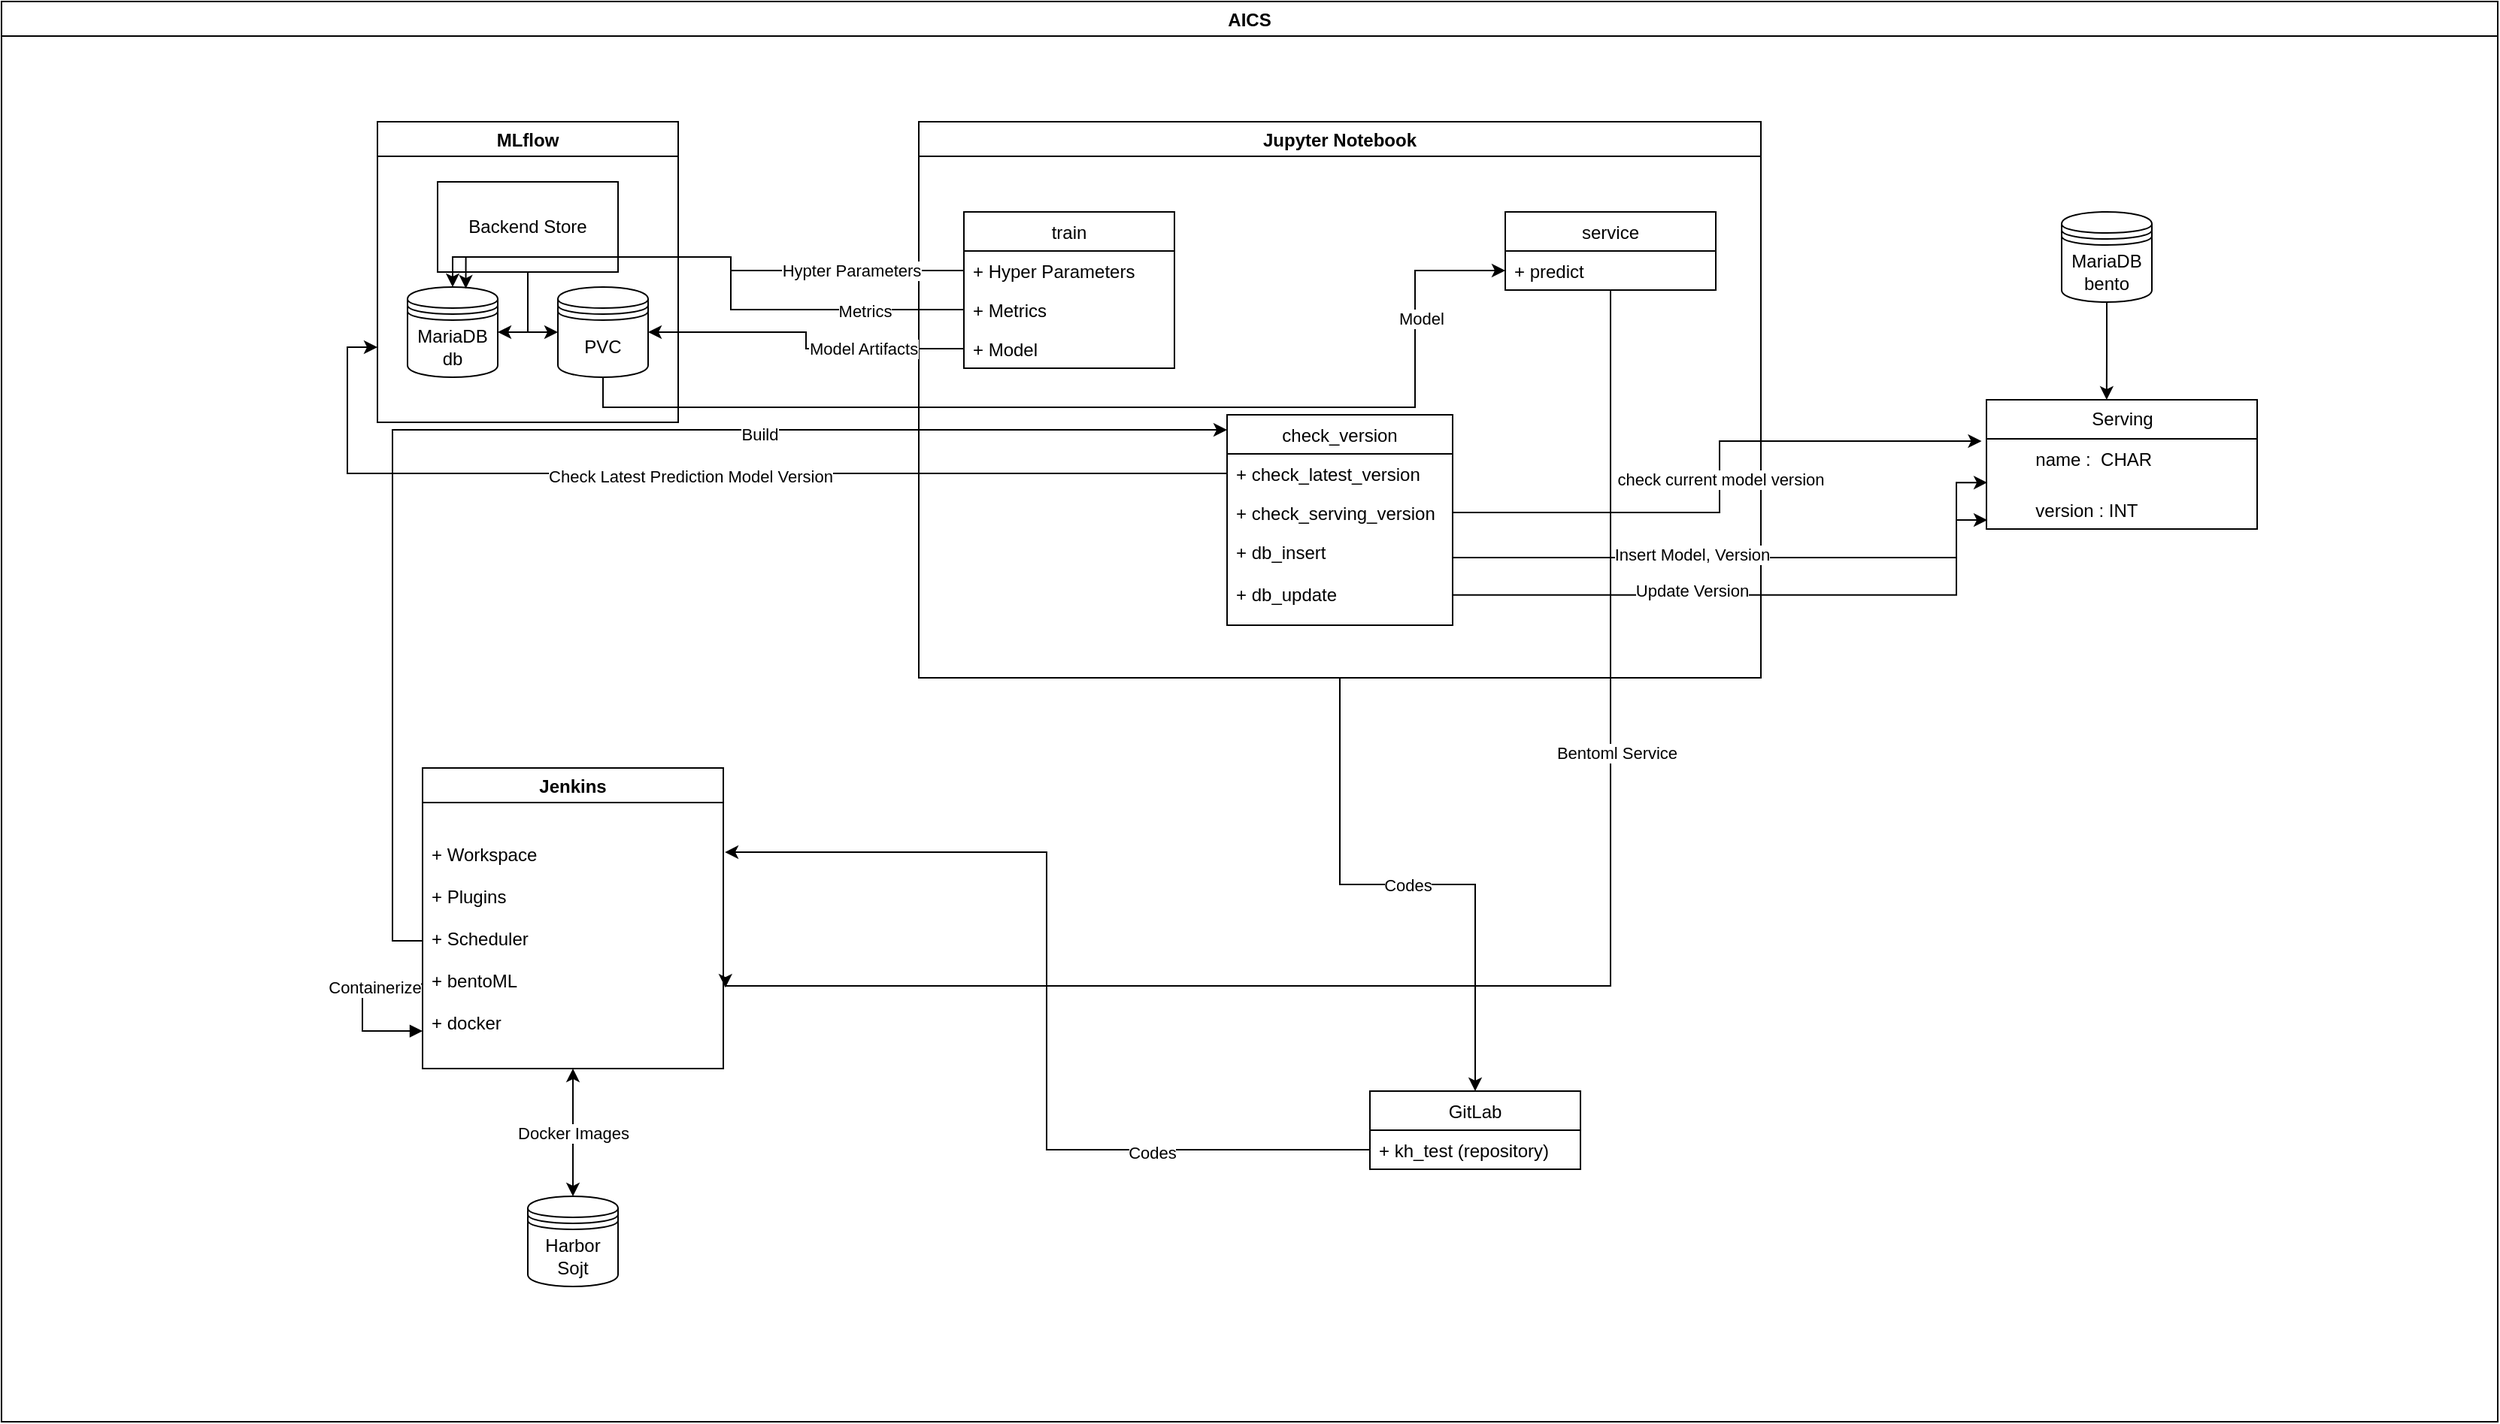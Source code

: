 <mxfile version="20.6.2" type="device"><diagram id="C5RBs43oDa-KdzZeNtuy" name="Page-1"><mxGraphModel dx="2728" dy="948" grid="1" gridSize="10" guides="1" tooltips="1" connect="1" arrows="1" fold="1" page="1" pageScale="1" pageWidth="827" pageHeight="1169" math="0" shadow="0"><root><mxCell id="WIyWlLk6GJQsqaUBKTNV-0"/><mxCell id="WIyWlLk6GJQsqaUBKTNV-1" parent="WIyWlLk6GJQsqaUBKTNV-0"/><mxCell id="VOGUlPVfhj6RtvaYWOYC-9" value="AICS" style="swimlane;" vertex="1" parent="WIyWlLk6GJQsqaUBKTNV-1"><mxGeometry x="-800" y="135" width="1660" height="945" as="geometry"/></mxCell><mxCell id="VOGUlPVfhj6RtvaYWOYC-63" value="MLflow" style="swimlane;" vertex="1" parent="VOGUlPVfhj6RtvaYWOYC-9"><mxGeometry x="250" y="80" width="200" height="200" as="geometry"/></mxCell><mxCell id="VOGUlPVfhj6RtvaYWOYC-64" value="MariaDB&lt;br&gt;db" style="shape=datastore;whiteSpace=wrap;html=1;" vertex="1" parent="VOGUlPVfhj6RtvaYWOYC-63"><mxGeometry x="20" y="110" width="60" height="60" as="geometry"/></mxCell><mxCell id="VOGUlPVfhj6RtvaYWOYC-65" value="PVC" style="shape=datastore;whiteSpace=wrap;html=1;" vertex="1" parent="VOGUlPVfhj6RtvaYWOYC-63"><mxGeometry x="120" y="110" width="60" height="60" as="geometry"/></mxCell><mxCell id="VOGUlPVfhj6RtvaYWOYC-67" style="edgeStyle=orthogonalEdgeStyle;rounded=0;orthogonalLoop=1;jettySize=auto;html=1;exitX=0.5;exitY=1;exitDx=0;exitDy=0;entryX=1;entryY=0.5;entryDx=0;entryDy=0;" edge="1" parent="VOGUlPVfhj6RtvaYWOYC-63" source="VOGUlPVfhj6RtvaYWOYC-66" target="VOGUlPVfhj6RtvaYWOYC-64"><mxGeometry relative="1" as="geometry"/></mxCell><mxCell id="VOGUlPVfhj6RtvaYWOYC-68" style="edgeStyle=orthogonalEdgeStyle;rounded=0;orthogonalLoop=1;jettySize=auto;html=1;entryX=0;entryY=0.5;entryDx=0;entryDy=0;" edge="1" parent="VOGUlPVfhj6RtvaYWOYC-63" source="VOGUlPVfhj6RtvaYWOYC-66" target="VOGUlPVfhj6RtvaYWOYC-65"><mxGeometry relative="1" as="geometry"/></mxCell><mxCell id="VOGUlPVfhj6RtvaYWOYC-66" value="Backend Store" style="rounded=0;whiteSpace=wrap;html=1;" vertex="1" parent="VOGUlPVfhj6RtvaYWOYC-63"><mxGeometry x="40" y="40" width="120" height="60" as="geometry"/></mxCell><mxCell id="VOGUlPVfhj6RtvaYWOYC-172" value="Codes" style="edgeStyle=orthogonalEdgeStyle;rounded=0;orthogonalLoop=1;jettySize=auto;html=1;exitX=0.5;exitY=1;exitDx=0;exitDy=0;" edge="1" parent="VOGUlPVfhj6RtvaYWOYC-9" source="VOGUlPVfhj6RtvaYWOYC-74" target="VOGUlPVfhj6RtvaYWOYC-104"><mxGeometry relative="1" as="geometry"/></mxCell><mxCell id="VOGUlPVfhj6RtvaYWOYC-74" value="Jupyter Notebook" style="swimlane;" vertex="1" parent="VOGUlPVfhj6RtvaYWOYC-9"><mxGeometry x="610" y="80" width="560" height="370" as="geometry"/></mxCell><mxCell id="VOGUlPVfhj6RtvaYWOYC-16" value="train" style="swimlane;fontStyle=0;childLayout=stackLayout;horizontal=1;startSize=26;fillColor=none;horizontalStack=0;resizeParent=1;resizeParentMax=0;resizeLast=0;collapsible=1;marginBottom=0;" vertex="1" parent="VOGUlPVfhj6RtvaYWOYC-74"><mxGeometry x="30" y="60" width="140" height="104" as="geometry"/></mxCell><mxCell id="VOGUlPVfhj6RtvaYWOYC-17" value="+ Hyper Parameters" style="text;strokeColor=none;fillColor=none;align=left;verticalAlign=top;spacingLeft=4;spacingRight=4;overflow=hidden;rotatable=0;points=[[0,0.5],[1,0.5]];portConstraint=eastwest;" vertex="1" parent="VOGUlPVfhj6RtvaYWOYC-16"><mxGeometry y="26" width="140" height="26" as="geometry"/></mxCell><mxCell id="VOGUlPVfhj6RtvaYWOYC-18" value="+ Metrics" style="text;strokeColor=none;fillColor=none;align=left;verticalAlign=top;spacingLeft=4;spacingRight=4;overflow=hidden;rotatable=0;points=[[0,0.5],[1,0.5]];portConstraint=eastwest;" vertex="1" parent="VOGUlPVfhj6RtvaYWOYC-16"><mxGeometry y="52" width="140" height="26" as="geometry"/></mxCell><mxCell id="VOGUlPVfhj6RtvaYWOYC-19" value="+ Model" style="text;strokeColor=none;fillColor=none;align=left;verticalAlign=top;spacingLeft=4;spacingRight=4;overflow=hidden;rotatable=0;points=[[0,0.5],[1,0.5]];portConstraint=eastwest;" vertex="1" parent="VOGUlPVfhj6RtvaYWOYC-16"><mxGeometry y="78" width="140" height="26" as="geometry"/></mxCell><mxCell id="VOGUlPVfhj6RtvaYWOYC-75" value="check_version" style="swimlane;fontStyle=0;childLayout=stackLayout;horizontal=1;startSize=26;fillColor=none;horizontalStack=0;resizeParent=1;resizeParentMax=0;resizeLast=0;collapsible=1;marginBottom=0;" vertex="1" parent="VOGUlPVfhj6RtvaYWOYC-74"><mxGeometry x="205" y="195" width="150" height="140" as="geometry"/></mxCell><mxCell id="VOGUlPVfhj6RtvaYWOYC-76" value="+ check_latest_version" style="text;strokeColor=none;fillColor=none;align=left;verticalAlign=top;spacingLeft=4;spacingRight=4;overflow=hidden;rotatable=0;points=[[0,0.5],[1,0.5]];portConstraint=eastwest;" vertex="1" parent="VOGUlPVfhj6RtvaYWOYC-75"><mxGeometry y="26" width="150" height="26" as="geometry"/></mxCell><mxCell id="VOGUlPVfhj6RtvaYWOYC-77" value="+ check_serving_version" style="text;strokeColor=none;fillColor=none;align=left;verticalAlign=top;spacingLeft=4;spacingRight=4;overflow=hidden;rotatable=0;points=[[0,0.5],[1,0.5]];portConstraint=eastwest;" vertex="1" parent="VOGUlPVfhj6RtvaYWOYC-75"><mxGeometry y="52" width="150" height="26" as="geometry"/></mxCell><mxCell id="VOGUlPVfhj6RtvaYWOYC-78" value="+ db_insert&#10;&#10;+ db_update&#10;" style="text;strokeColor=none;fillColor=none;align=left;verticalAlign=top;spacingLeft=4;spacingRight=4;overflow=hidden;rotatable=0;points=[[0,0.5],[1,0.5]];portConstraint=eastwest;" vertex="1" parent="VOGUlPVfhj6RtvaYWOYC-75"><mxGeometry y="78" width="150" height="62" as="geometry"/></mxCell><mxCell id="VOGUlPVfhj6RtvaYWOYC-98" value="service" style="swimlane;fontStyle=0;childLayout=stackLayout;horizontal=1;startSize=26;fillColor=none;horizontalStack=0;resizeParent=1;resizeParentMax=0;resizeLast=0;collapsible=1;marginBottom=0;" vertex="1" parent="VOGUlPVfhj6RtvaYWOYC-74"><mxGeometry x="390" y="60" width="140" height="52" as="geometry"/></mxCell><mxCell id="VOGUlPVfhj6RtvaYWOYC-99" value="+ predict" style="text;strokeColor=none;fillColor=none;align=left;verticalAlign=top;spacingLeft=4;spacingRight=4;overflow=hidden;rotatable=0;points=[[0,0.5],[1,0.5]];portConstraint=eastwest;" vertex="1" parent="VOGUlPVfhj6RtvaYWOYC-98"><mxGeometry y="26" width="140" height="26" as="geometry"/></mxCell><mxCell id="VOGUlPVfhj6RtvaYWOYC-144" value="" style="edgeStyle=elbowEdgeStyle;elbow=horizontal;endArrow=classic;html=1;rounded=0;entryX=0.003;entryY=0.612;entryDx=0;entryDy=0;entryPerimeter=0;" edge="1" parent="VOGUlPVfhj6RtvaYWOYC-74"><mxGeometry width="50" height="50" relative="1" as="geometry"><mxPoint x="355" y="290" as="sourcePoint"/><mxPoint x="710.54" y="240.08" as="targetPoint"/><Array as="points"><mxPoint x="690" y="235"/><mxPoint x="690" y="275"/></Array></mxGeometry></mxCell><mxCell id="VOGUlPVfhj6RtvaYWOYC-204" value="Insert Model, Version" style="edgeLabel;html=1;align=center;verticalAlign=middle;resizable=0;points=[];" vertex="1" connectable="0" parent="VOGUlPVfhj6RtvaYWOYC-144"><mxGeometry x="-0.217" y="1" relative="1" as="geometry"><mxPoint y="-1" as="offset"/></mxGeometry></mxCell><mxCell id="VOGUlPVfhj6RtvaYWOYC-145" value="" style="edgeStyle=elbowEdgeStyle;elbow=horizontal;endArrow=classic;html=1;rounded=0;entryX=0.003;entryY=0.612;entryDx=0;entryDy=0;entryPerimeter=0;" edge="1" parent="VOGUlPVfhj6RtvaYWOYC-74"><mxGeometry width="50" height="50" relative="1" as="geometry"><mxPoint x="355" y="314.92" as="sourcePoint"/><mxPoint x="710.54" y="265.0" as="targetPoint"/><Array as="points"><mxPoint x="690" y="259.92"/><mxPoint x="690" y="299.92"/></Array></mxGeometry></mxCell><mxCell id="VOGUlPVfhj6RtvaYWOYC-205" value="Update Version" style="edgeLabel;html=1;align=center;verticalAlign=middle;resizable=0;points=[];" vertex="1" connectable="0" parent="VOGUlPVfhj6RtvaYWOYC-145"><mxGeometry x="-0.217" y="3" relative="1" as="geometry"><mxPoint as="offset"/></mxGeometry></mxCell><mxCell id="VOGUlPVfhj6RtvaYWOYC-104" value="GitLab" style="swimlane;fontStyle=0;childLayout=stackLayout;horizontal=1;startSize=26;fillColor=none;horizontalStack=0;resizeParent=1;resizeParentMax=0;resizeLast=0;collapsible=1;marginBottom=0;" vertex="1" parent="VOGUlPVfhj6RtvaYWOYC-9"><mxGeometry x="910" y="725" width="140" height="52" as="geometry"/></mxCell><mxCell id="VOGUlPVfhj6RtvaYWOYC-105" value="+ kh_test (repository)" style="text;strokeColor=none;fillColor=none;align=left;verticalAlign=top;spacingLeft=4;spacingRight=4;overflow=hidden;rotatable=0;points=[[0,0.5],[1,0.5]];portConstraint=eastwest;" vertex="1" parent="VOGUlPVfhj6RtvaYWOYC-104"><mxGeometry y="26" width="140" height="26" as="geometry"/></mxCell><mxCell id="VOGUlPVfhj6RtvaYWOYC-127" value="Jenkins" style="swimlane;" vertex="1" parent="VOGUlPVfhj6RtvaYWOYC-9"><mxGeometry x="280" y="510" width="200" height="200" as="geometry"/></mxCell><mxCell id="VOGUlPVfhj6RtvaYWOYC-129" value="&#10;+ Workspace&#10;&#10;+ Plugins&#10;&#10;+ Scheduler&#10;&#10;+ bentoML&#10;&#10;+ docker" style="text;strokeColor=none;fillColor=none;align=left;verticalAlign=top;spacingLeft=4;spacingRight=4;overflow=hidden;rotatable=0;points=[[0,0.5],[1,0.5]];portConstraint=eastwest;" vertex="1" parent="VOGUlPVfhj6RtvaYWOYC-127"><mxGeometry y="30" width="200" height="170" as="geometry"/></mxCell><mxCell id="VOGUlPVfhj6RtvaYWOYC-179" value="" style="edgeStyle=orthogonalEdgeStyle;html=1;align=left;spacingLeft=2;endArrow=block;rounded=0;entryX=0;entryY=0.853;exitX=-0.002;exitY=0.669;exitDx=0;exitDy=0;exitPerimeter=0;entryDx=0;entryDy=0;entryPerimeter=0;" edge="1" target="VOGUlPVfhj6RtvaYWOYC-129" parent="VOGUlPVfhj6RtvaYWOYC-127" source="VOGUlPVfhj6RtvaYWOYC-129"><mxGeometry relative="1" as="geometry"><mxPoint x="-70" y="155" as="sourcePoint"/><Array as="points"><mxPoint x="-40" y="144"/><mxPoint x="-40" y="175"/></Array><mxPoint x="-65" y="175" as="targetPoint"/></mxGeometry></mxCell><mxCell id="VOGUlPVfhj6RtvaYWOYC-201" value="Containerize" style="edgeLabel;html=1;align=center;verticalAlign=middle;resizable=0;points=[];" vertex="1" connectable="0" parent="VOGUlPVfhj6RtvaYWOYC-179"><mxGeometry x="-0.421" y="2" relative="1" as="geometry"><mxPoint as="offset"/></mxGeometry></mxCell><mxCell id="VOGUlPVfhj6RtvaYWOYC-130" style="edgeStyle=orthogonalEdgeStyle;rounded=0;orthogonalLoop=1;jettySize=auto;html=1;exitX=0;exitY=0.5;exitDx=0;exitDy=0;entryX=1.005;entryY=0.153;entryDx=0;entryDy=0;entryPerimeter=0;" edge="1" parent="VOGUlPVfhj6RtvaYWOYC-9" source="VOGUlPVfhj6RtvaYWOYC-105" target="VOGUlPVfhj6RtvaYWOYC-129"><mxGeometry relative="1" as="geometry"/></mxCell><mxCell id="VOGUlPVfhj6RtvaYWOYC-195" value="Codes" style="edgeLabel;html=1;align=center;verticalAlign=middle;resizable=0;points=[];" vertex="1" connectable="0" parent="VOGUlPVfhj6RtvaYWOYC-130"><mxGeometry x="-0.537" y="2" relative="1" as="geometry"><mxPoint as="offset"/></mxGeometry></mxCell><mxCell id="VOGUlPVfhj6RtvaYWOYC-137" style="edgeStyle=orthogonalEdgeStyle;rounded=0;orthogonalLoop=1;jettySize=auto;html=1;exitX=0;exitY=0.5;exitDx=0;exitDy=0;entryX=1;entryY=0.5;entryDx=0;entryDy=0;" edge="1" parent="VOGUlPVfhj6RtvaYWOYC-9" source="VOGUlPVfhj6RtvaYWOYC-19" target="VOGUlPVfhj6RtvaYWOYC-65"><mxGeometry relative="1" as="geometry"/></mxCell><mxCell id="VOGUlPVfhj6RtvaYWOYC-200" value="Model Artifacts" style="edgeLabel;html=1;align=center;verticalAlign=middle;resizable=0;points=[];" vertex="1" connectable="0" parent="VOGUlPVfhj6RtvaYWOYC-137"><mxGeometry x="-0.389" relative="1" as="geometry"><mxPoint as="offset"/></mxGeometry></mxCell><mxCell id="VOGUlPVfhj6RtvaYWOYC-139" style="edgeStyle=orthogonalEdgeStyle;rounded=0;orthogonalLoop=1;jettySize=auto;html=1;exitX=0.5;exitY=1;exitDx=0;exitDy=0;entryX=0.444;entryY=0;entryDx=0;entryDy=0;entryPerimeter=0;" edge="1" parent="VOGUlPVfhj6RtvaYWOYC-9" source="VOGUlPVfhj6RtvaYWOYC-138"><mxGeometry relative="1" as="geometry"><mxPoint x="1399.92" y="265" as="targetPoint"/></mxGeometry></mxCell><mxCell id="VOGUlPVfhj6RtvaYWOYC-138" value="MariaDB&lt;br&gt;bento" style="shape=datastore;whiteSpace=wrap;html=1;" vertex="1" parent="VOGUlPVfhj6RtvaYWOYC-9"><mxGeometry x="1370" y="140" width="60" height="60" as="geometry"/></mxCell><mxCell id="VOGUlPVfhj6RtvaYWOYC-146" style="edgeStyle=orthogonalEdgeStyle;rounded=0;orthogonalLoop=1;jettySize=auto;html=1;exitX=0;exitY=0.5;exitDx=0;exitDy=0;" edge="1" parent="VOGUlPVfhj6RtvaYWOYC-9" source="VOGUlPVfhj6RtvaYWOYC-129"><mxGeometry relative="1" as="geometry"><mxPoint x="815" y="285" as="targetPoint"/><Array as="points"><mxPoint x="260" y="625"/><mxPoint x="260" y="285"/><mxPoint x="815" y="285"/></Array></mxGeometry></mxCell><mxCell id="VOGUlPVfhj6RtvaYWOYC-212" value="Build" style="edgeLabel;html=1;align=center;verticalAlign=middle;resizable=0;points=[];" vertex="1" connectable="0" parent="VOGUlPVfhj6RtvaYWOYC-146"><mxGeometry x="0.319" y="-3" relative="1" as="geometry"><mxPoint as="offset"/></mxGeometry></mxCell><mxCell id="VOGUlPVfhj6RtvaYWOYC-147" value="Serving" style="swimlane;fontStyle=0;childLayout=stackLayout;horizontal=1;startSize=26;fillColor=none;horizontalStack=0;resizeParent=1;resizeParentMax=0;resizeLast=0;collapsible=1;marginBottom=0;html=1;" vertex="1" parent="VOGUlPVfhj6RtvaYWOYC-9"><mxGeometry x="1320" y="265" width="180" height="86" as="geometry"/></mxCell><mxCell id="VOGUlPVfhj6RtvaYWOYC-148" value="&lt;span style=&quot;white-space: pre;&quot;&gt;&#9;&lt;/span&gt;name :&amp;nbsp; CHAR&lt;br&gt;&lt;br&gt;&lt;br&gt;" style="text;strokeColor=none;fillColor=none;align=left;verticalAlign=top;spacingLeft=4;spacingRight=4;overflow=hidden;rotatable=0;points=[[0,0.5],[1,0.5]];portConstraint=eastwest;whiteSpace=wrap;html=1;" vertex="1" parent="VOGUlPVfhj6RtvaYWOYC-147"><mxGeometry y="26" width="180" height="34" as="geometry"/></mxCell><mxCell id="VOGUlPVfhj6RtvaYWOYC-149" value="&lt;span style=&quot;white-space: pre;&quot;&gt;&#9;&lt;/span&gt;version : INT" style="text;strokeColor=none;fillColor=none;align=left;verticalAlign=top;spacingLeft=4;spacingRight=4;overflow=hidden;rotatable=0;points=[[0,0.5],[1,0.5]];portConstraint=eastwest;whiteSpace=wrap;html=1;" vertex="1" parent="VOGUlPVfhj6RtvaYWOYC-147"><mxGeometry y="60" width="180" height="26" as="geometry"/></mxCell><mxCell id="VOGUlPVfhj6RtvaYWOYC-151" value="check current model version" style="edgeStyle=orthogonalEdgeStyle;rounded=0;orthogonalLoop=1;jettySize=auto;html=1;exitX=1;exitY=0.5;exitDx=0;exitDy=0;entryX=-0.018;entryY=0.045;entryDx=0;entryDy=0;entryPerimeter=0;" edge="1" parent="VOGUlPVfhj6RtvaYWOYC-9" source="VOGUlPVfhj6RtvaYWOYC-77" target="VOGUlPVfhj6RtvaYWOYC-148"><mxGeometry relative="1" as="geometry"/></mxCell><mxCell id="VOGUlPVfhj6RtvaYWOYC-171" style="edgeStyle=orthogonalEdgeStyle;rounded=0;orthogonalLoop=1;jettySize=auto;html=1;entryX=1.007;entryY=0.683;entryDx=0;entryDy=0;entryPerimeter=0;" edge="1" parent="VOGUlPVfhj6RtvaYWOYC-9" source="VOGUlPVfhj6RtvaYWOYC-98" target="VOGUlPVfhj6RtvaYWOYC-129"><mxGeometry relative="1" as="geometry"><Array as="points"><mxPoint x="1070" y="655"/><mxPoint x="481" y="655"/></Array></mxGeometry></mxCell><mxCell id="VOGUlPVfhj6RtvaYWOYC-202" value="Bentoml Service" style="edgeLabel;html=1;align=center;verticalAlign=middle;resizable=0;points=[];" vertex="1" connectable="0" parent="VOGUlPVfhj6RtvaYWOYC-171"><mxGeometry x="-0.415" y="4" relative="1" as="geometry"><mxPoint as="offset"/></mxGeometry></mxCell><mxCell id="VOGUlPVfhj6RtvaYWOYC-180" value="Harbor&lt;br&gt;Sojt" style="shape=datastore;whiteSpace=wrap;html=1;" vertex="1" parent="VOGUlPVfhj6RtvaYWOYC-9"><mxGeometry x="350" y="795" width="60" height="60" as="geometry"/></mxCell><mxCell id="VOGUlPVfhj6RtvaYWOYC-188" value="Docker Images" style="endArrow=classic;startArrow=classic;html=1;rounded=0;exitX=0.5;exitY=0;exitDx=0;exitDy=0;" edge="1" parent="VOGUlPVfhj6RtvaYWOYC-9" source="VOGUlPVfhj6RtvaYWOYC-180"><mxGeometry width="50" height="50" relative="1" as="geometry"><mxPoint x="330" y="760" as="sourcePoint"/><mxPoint x="380" y="710" as="targetPoint"/></mxGeometry></mxCell><mxCell id="VOGUlPVfhj6RtvaYWOYC-193" style="edgeStyle=orthogonalEdgeStyle;rounded=0;orthogonalLoop=1;jettySize=auto;html=1;exitX=0;exitY=0.5;exitDx=0;exitDy=0;entryX=0.646;entryY=0.017;entryDx=0;entryDy=0;entryPerimeter=0;" edge="1" parent="VOGUlPVfhj6RtvaYWOYC-9" source="VOGUlPVfhj6RtvaYWOYC-18" target="VOGUlPVfhj6RtvaYWOYC-64"><mxGeometry relative="1" as="geometry"/></mxCell><mxCell id="VOGUlPVfhj6RtvaYWOYC-199" value="Metrics" style="edgeLabel;html=1;align=center;verticalAlign=middle;resizable=0;points=[];" vertex="1" connectable="0" parent="VOGUlPVfhj6RtvaYWOYC-193"><mxGeometry x="-0.658" y="1" relative="1" as="geometry"><mxPoint as="offset"/></mxGeometry></mxCell><mxCell id="VOGUlPVfhj6RtvaYWOYC-194" style="edgeStyle=orthogonalEdgeStyle;rounded=0;orthogonalLoop=1;jettySize=auto;html=1;exitX=0;exitY=0.5;exitDx=0;exitDy=0;entryX=0.5;entryY=0;entryDx=0;entryDy=0;" edge="1" parent="VOGUlPVfhj6RtvaYWOYC-9" source="VOGUlPVfhj6RtvaYWOYC-17" target="VOGUlPVfhj6RtvaYWOYC-64"><mxGeometry relative="1" as="geometry"/></mxCell><mxCell id="VOGUlPVfhj6RtvaYWOYC-198" value="Hypter Parameters" style="edgeLabel;html=1;align=center;verticalAlign=middle;resizable=0;points=[];" vertex="1" connectable="0" parent="VOGUlPVfhj6RtvaYWOYC-194"><mxGeometry x="-0.594" relative="1" as="geometry"><mxPoint as="offset"/></mxGeometry></mxCell><mxCell id="VOGUlPVfhj6RtvaYWOYC-207" value="" style="edgeStyle=orthogonalEdgeStyle;rounded=0;orthogonalLoop=1;jettySize=auto;html=1;exitX=0.5;exitY=1;exitDx=0;exitDy=0;entryX=0;entryY=0.5;entryDx=0;entryDy=0;" edge="1" parent="VOGUlPVfhj6RtvaYWOYC-9" source="VOGUlPVfhj6RtvaYWOYC-65" target="VOGUlPVfhj6RtvaYWOYC-99"><mxGeometry relative="1" as="geometry"><Array as="points"><mxPoint x="400" y="270"/><mxPoint x="940" y="270"/><mxPoint x="940" y="179"/></Array></mxGeometry></mxCell><mxCell id="VOGUlPVfhj6RtvaYWOYC-208" value="Model" style="edgeLabel;html=1;align=center;verticalAlign=middle;resizable=0;points=[];" vertex="1" connectable="0" parent="VOGUlPVfhj6RtvaYWOYC-207"><mxGeometry x="0.741" y="-4" relative="1" as="geometry"><mxPoint as="offset"/></mxGeometry></mxCell><mxCell id="VOGUlPVfhj6RtvaYWOYC-219" style="edgeStyle=orthogonalEdgeStyle;rounded=0;orthogonalLoop=1;jettySize=auto;html=1;exitX=0;exitY=0.5;exitDx=0;exitDy=0;entryX=0;entryY=0.75;entryDx=0;entryDy=0;" edge="1" parent="VOGUlPVfhj6RtvaYWOYC-9" source="VOGUlPVfhj6RtvaYWOYC-76" target="VOGUlPVfhj6RtvaYWOYC-63"><mxGeometry relative="1" as="geometry"/></mxCell><mxCell id="VOGUlPVfhj6RtvaYWOYC-220" value="Check Latest Prediction Model Version" style="edgeLabel;html=1;align=center;verticalAlign=middle;resizable=0;points=[];" vertex="1" connectable="0" parent="VOGUlPVfhj6RtvaYWOYC-219"><mxGeometry x="0.038" y="2" relative="1" as="geometry"><mxPoint as="offset"/></mxGeometry></mxCell></root></mxGraphModel></diagram></mxfile>